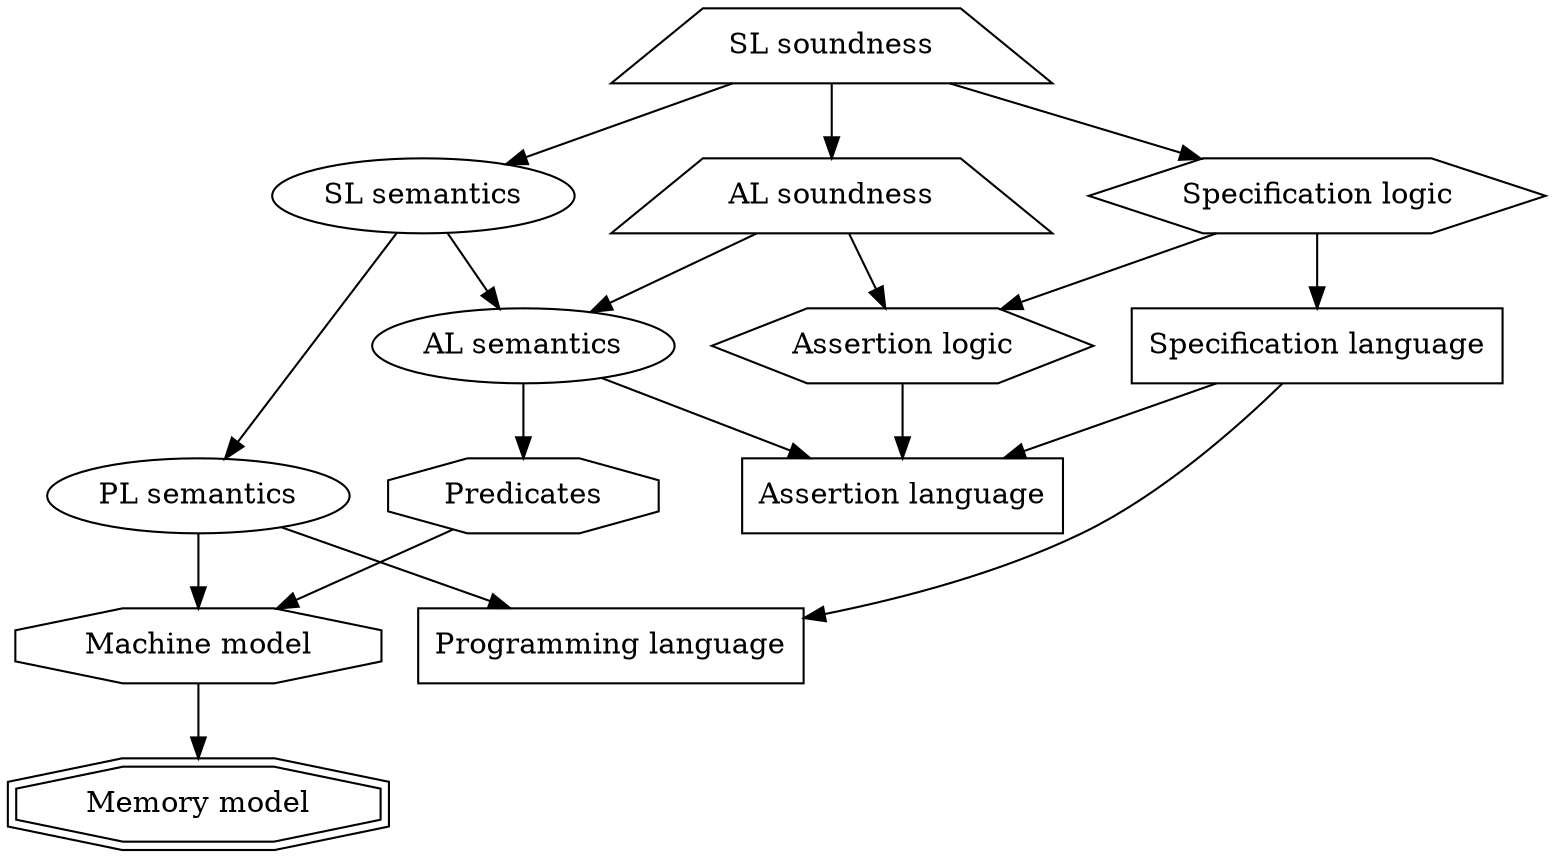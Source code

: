 digraph G {
	{
		graph [center=true,
			rank=sink
		];
		memory_model		 [fillcolor=white,
			label="Memory model",
			shape=doubleoctagon,
			style=filled];
	}
	programming_language	 [fillcolor=white,
		group=PL,
		label="Programming language",
		shape=box,
		style=filled];
	programming_model	 [fillcolor=white,
		group=PL,
		label="Machine model",
		shape=octagon,
		style=filled];
	programming_model -> memory_model;
	assertion_language	 [fillcolor=white,
		group=AL,
		label="Assertion language",
		shape=box,
		style=filled];
	predicates	 [fillcolor=white,
		group=AL,
		label=Predicates,
		shape=octagon,
		style=filled];
	predicates -> programming_model;
	specification_language	 [fillcolor=white,
		group=SL,
		label="Specification language",
		shape=box,
		style=filled];
	specification_language -> programming_language;
	specification_language -> assertion_language;
	programming_language_semantics	 [fillcolor=white,
		group=PL,
		label="PL semantics",
		shape=ellipse,
		style=filled];
	programming_language_semantics -> programming_language;
	programming_language_semantics -> programming_model;
	assertion_language_semantics	 [fillcolor=white,
		group=AL,
		label="AL semantics",
		shape=ellipse,
		style=filled];
	assertion_language_semantics -> assertion_language;
	assertion_language_semantics -> predicates;
	specification_semantics	 [fillcolor=white,
		group=SL,
		label="SL semantics",
		shape=ellipse,
		style=filled];
	specification_semantics -> programming_language_semantics;
	specification_semantics -> assertion_language_semantics;
	assertion_logic_soundness	 [fillcolor=white,
		group=AL,
		label="AL soundness",
		shape=trapezium,
		style=filled];
	assertion_logic_soundness -> assertion_language_semantics;
	assertion_logic	 [fillcolor=white,
		group=AL,
		label="Assertion logic",
		shape=hexagon,
		style=filled];
	assertion_logic_soundness -> assertion_logic;
	assertion_logic -> assertion_language;
	specification_logic	 [fillcolor=white,
		group=SL,
		label="Specification logic",
		shape=hexagon,
		style=filled];
	specification_logic -> specification_language;
	specification_logic -> assertion_logic;
	specification_logic_soundness	 [fillcolor=white,
		group=SL,
		label="SL soundness",
		shape=trapezium,
		style=filled];
	specification_logic_soundness -> specification_semantics;
	specification_logic_soundness -> assertion_logic_soundness;
	specification_logic_soundness -> specification_logic;
}
